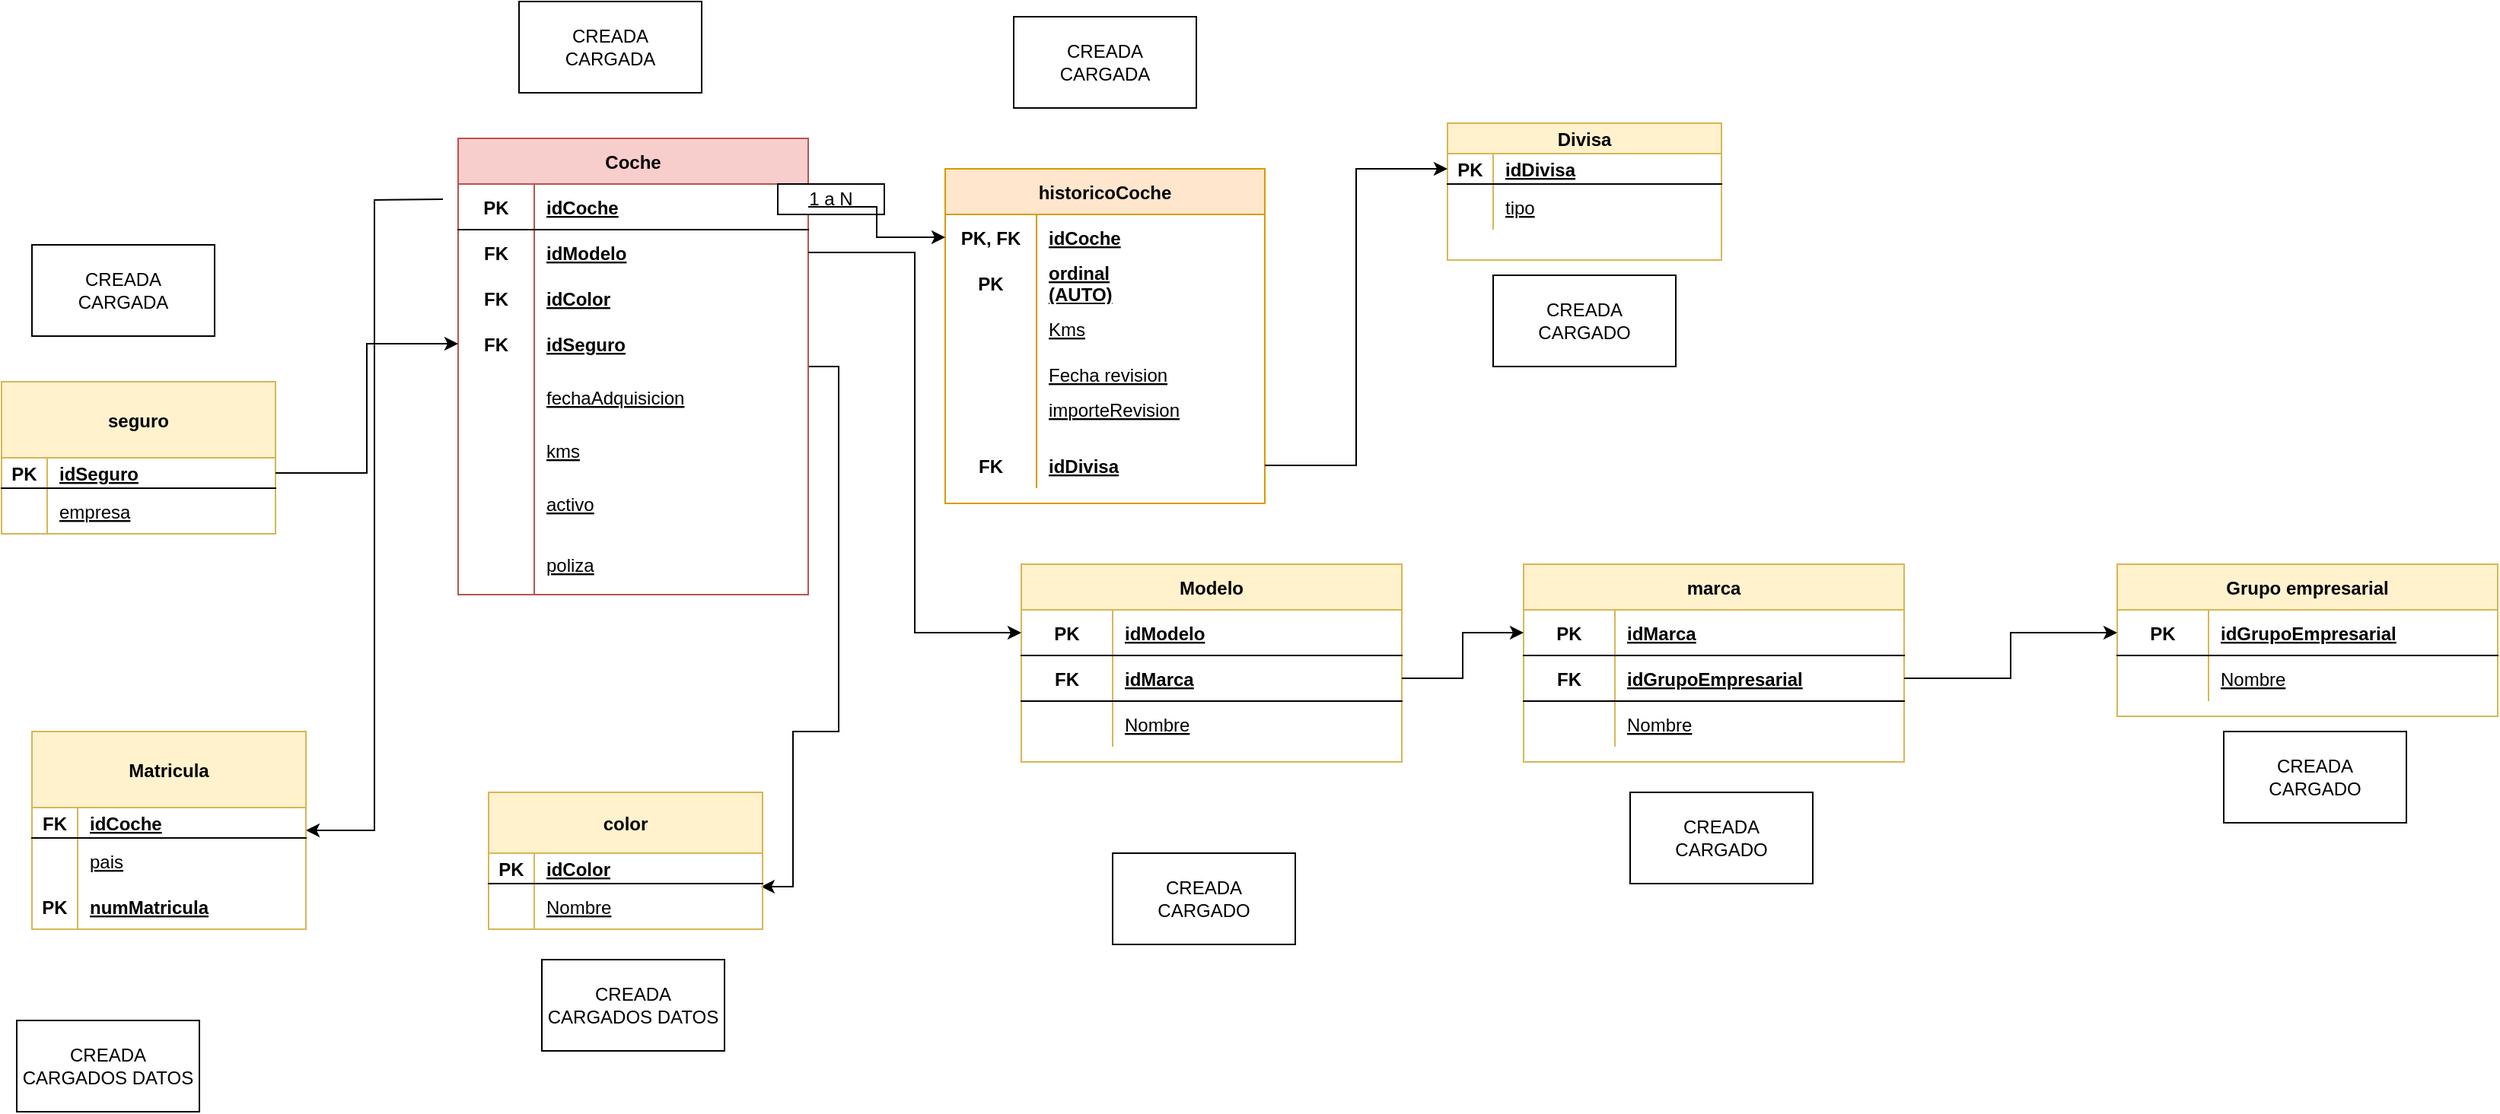<mxfile version="20.2.8" type="device" pages="2"><diagram id="R2lEEEUBdFMjLlhIrx00" name="Page-1"><mxGraphModel dx="3496" dy="1097" grid="1" gridSize="10" guides="1" tooltips="1" connect="1" arrows="1" fold="1" page="1" pageScale="1" pageWidth="850" pageHeight="1100" math="0" shadow="0" extFonts="Permanent Marker^https://fonts.googleapis.com/css?family=Permanent+Marker"><root><mxCell id="0"/><mxCell id="1" parent="0"/><mxCell id="NQxhGLJJvYiz7qd7tb3q-224" style="edgeStyle=orthogonalEdgeStyle;rounded=0;orthogonalLoop=1;jettySize=auto;html=1;entryX=0.994;entryY=0.067;entryDx=0;entryDy=0;entryPerimeter=0;fontFamily=Helvetica;fontSize=12;fontColor=default;" parent="1" source="NQxhGLJJvYiz7qd7tb3q-56" target="NQxhGLJJvYiz7qd7tb3q-221" edge="1"><mxGeometry relative="1" as="geometry"><Array as="points"><mxPoint x="280" y="570"/><mxPoint x="280" y="810"/><mxPoint x="250" y="810"/><mxPoint x="250" y="912"/></Array></mxGeometry></mxCell><mxCell id="NQxhGLJJvYiz7qd7tb3q-235" style="edgeStyle=orthogonalEdgeStyle;rounded=0;orthogonalLoop=1;jettySize=auto;html=1;entryX=1;entryY=0.5;entryDx=0;entryDy=0;fontFamily=Helvetica;fontSize=12;fontColor=default;" parent="1" target="NQxhGLJJvYiz7qd7tb3q-225" edge="1"><mxGeometry relative="1" as="geometry"><mxPoint x="20" y="460" as="sourcePoint"/></mxGeometry></mxCell><mxCell id="NQxhGLJJvYiz7qd7tb3q-56" value="Coche" style="shape=table;startSize=30;container=1;collapsible=1;childLayout=tableLayout;fixedRows=1;rowLines=0;fontStyle=1;align=center;resizeLast=1;fillColor=#f8cecc;strokeColor=#b85450;" parent="1" vertex="1"><mxGeometry x="30" y="420" width="230" height="300" as="geometry"/></mxCell><mxCell id="NQxhGLJJvYiz7qd7tb3q-57" value="" style="shape=tableRow;horizontal=0;startSize=0;swimlaneHead=0;swimlaneBody=0;fillColor=none;collapsible=0;dropTarget=0;points=[[0,0.5],[1,0.5]];portConstraint=eastwest;top=0;left=0;right=0;bottom=1;" parent="NQxhGLJJvYiz7qd7tb3q-56" vertex="1"><mxGeometry y="30" width="230" height="30" as="geometry"/></mxCell><mxCell id="NQxhGLJJvYiz7qd7tb3q-58" value="PK" style="shape=partialRectangle;connectable=0;fillColor=none;top=0;left=0;bottom=0;right=0;fontStyle=1;overflow=hidden;" parent="NQxhGLJJvYiz7qd7tb3q-57" vertex="1"><mxGeometry width="50" height="30" as="geometry"><mxRectangle width="50" height="30" as="alternateBounds"/></mxGeometry></mxCell><mxCell id="NQxhGLJJvYiz7qd7tb3q-59" value="idCoche" style="shape=partialRectangle;connectable=0;fillColor=none;top=0;left=0;bottom=0;right=0;align=left;spacingLeft=6;fontStyle=5;overflow=hidden;" parent="NQxhGLJJvYiz7qd7tb3q-57" vertex="1"><mxGeometry x="50" width="180" height="30" as="geometry"><mxRectangle width="180" height="30" as="alternateBounds"/></mxGeometry></mxCell><mxCell id="NQxhGLJJvYiz7qd7tb3q-60" value="" style="shape=tableRow;horizontal=0;startSize=0;swimlaneHead=0;swimlaneBody=0;fillColor=none;collapsible=0;dropTarget=0;points=[[0,0.5],[1,0.5]];portConstraint=eastwest;top=0;left=0;right=0;bottom=0;" parent="NQxhGLJJvYiz7qd7tb3q-56" vertex="1"><mxGeometry y="60" width="230" height="30" as="geometry"/></mxCell><mxCell id="NQxhGLJJvYiz7qd7tb3q-61" value="FK" style="shape=partialRectangle;connectable=0;fillColor=none;top=0;left=0;bottom=0;right=0;editable=1;overflow=hidden;fontStyle=1" parent="NQxhGLJJvYiz7qd7tb3q-60" vertex="1"><mxGeometry width="50" height="30" as="geometry"><mxRectangle width="50" height="30" as="alternateBounds"/></mxGeometry></mxCell><mxCell id="NQxhGLJJvYiz7qd7tb3q-62" value="idModelo" style="shape=partialRectangle;connectable=0;fillColor=none;top=0;left=0;bottom=0;right=0;align=left;spacingLeft=6;overflow=hidden;fontStyle=5" parent="NQxhGLJJvYiz7qd7tb3q-60" vertex="1"><mxGeometry x="50" width="180" height="30" as="geometry"><mxRectangle width="180" height="30" as="alternateBounds"/></mxGeometry></mxCell><mxCell id="NQxhGLJJvYiz7qd7tb3q-63" value="" style="shape=tableRow;horizontal=0;startSize=0;swimlaneHead=0;swimlaneBody=0;fillColor=none;collapsible=0;dropTarget=0;points=[[0,0.5],[1,0.5]];portConstraint=eastwest;top=0;left=0;right=0;bottom=0;" parent="NQxhGLJJvYiz7qd7tb3q-56" vertex="1"><mxGeometry y="90" width="230" height="30" as="geometry"/></mxCell><mxCell id="NQxhGLJJvYiz7qd7tb3q-64" value="FK" style="shape=partialRectangle;connectable=0;fillColor=none;top=0;left=0;bottom=0;right=0;editable=1;overflow=hidden;fontStyle=1" parent="NQxhGLJJvYiz7qd7tb3q-63" vertex="1"><mxGeometry width="50" height="30" as="geometry"><mxRectangle width="50" height="30" as="alternateBounds"/></mxGeometry></mxCell><mxCell id="NQxhGLJJvYiz7qd7tb3q-65" value="idColor" style="shape=partialRectangle;connectable=0;fillColor=none;top=0;left=0;bottom=0;right=0;align=left;spacingLeft=6;overflow=hidden;fontStyle=5" parent="NQxhGLJJvYiz7qd7tb3q-63" vertex="1"><mxGeometry x="50" width="180" height="30" as="geometry"><mxRectangle width="180" height="30" as="alternateBounds"/></mxGeometry></mxCell><mxCell id="NQxhGLJJvYiz7qd7tb3q-72" value="" style="shape=tableRow;horizontal=0;startSize=0;swimlaneHead=0;swimlaneBody=0;fillColor=none;collapsible=0;dropTarget=0;points=[[0,0.5],[1,0.5]];portConstraint=eastwest;top=0;left=0;right=0;bottom=0;" parent="NQxhGLJJvYiz7qd7tb3q-56" vertex="1"><mxGeometry y="120" width="230" height="30" as="geometry"/></mxCell><mxCell id="NQxhGLJJvYiz7qd7tb3q-73" value="FK" style="shape=partialRectangle;connectable=0;fillColor=none;top=0;left=0;bottom=0;right=0;editable=1;overflow=hidden;fontStyle=1" parent="NQxhGLJJvYiz7qd7tb3q-72" vertex="1"><mxGeometry width="50" height="30" as="geometry"><mxRectangle width="50" height="30" as="alternateBounds"/></mxGeometry></mxCell><mxCell id="NQxhGLJJvYiz7qd7tb3q-74" value="idSeguro" style="shape=partialRectangle;connectable=0;fillColor=none;top=0;left=0;bottom=0;right=0;align=left;spacingLeft=6;overflow=hidden;fontStyle=5" parent="NQxhGLJJvYiz7qd7tb3q-72" vertex="1"><mxGeometry x="50" width="180" height="30" as="geometry"><mxRectangle width="180" height="30" as="alternateBounds"/></mxGeometry></mxCell><mxCell id="NQxhGLJJvYiz7qd7tb3q-75" value="" style="shape=tableRow;horizontal=0;startSize=0;swimlaneHead=0;swimlaneBody=0;fillColor=none;collapsible=0;dropTarget=0;points=[[0,0.5],[1,0.5]];portConstraint=eastwest;top=0;left=0;right=0;bottom=0;" parent="NQxhGLJJvYiz7qd7tb3q-56" vertex="1"><mxGeometry y="150" width="230" height="40" as="geometry"/></mxCell><mxCell id="NQxhGLJJvYiz7qd7tb3q-76" value="" style="shape=partialRectangle;connectable=0;fillColor=none;top=0;left=0;bottom=0;right=0;editable=1;overflow=hidden;" parent="NQxhGLJJvYiz7qd7tb3q-75" vertex="1"><mxGeometry width="50" height="40" as="geometry"><mxRectangle width="50" height="40" as="alternateBounds"/></mxGeometry></mxCell><mxCell id="NQxhGLJJvYiz7qd7tb3q-77" value="fechaAdquisicion" style="shape=partialRectangle;connectable=0;fillColor=none;top=0;left=0;bottom=0;right=0;align=left;spacingLeft=6;overflow=hidden;fontStyle=4" parent="NQxhGLJJvYiz7qd7tb3q-75" vertex="1"><mxGeometry x="50" width="180" height="40" as="geometry"><mxRectangle width="180" height="40" as="alternateBounds"/></mxGeometry></mxCell><mxCell id="NQxhGLJJvYiz7qd7tb3q-190" value="" style="shape=tableRow;horizontal=0;startSize=0;swimlaneHead=0;swimlaneBody=0;fillColor=none;collapsible=0;dropTarget=0;points=[[0,0.5],[1,0.5]];portConstraint=eastwest;top=0;left=0;right=0;bottom=0;" parent="NQxhGLJJvYiz7qd7tb3q-56" vertex="1"><mxGeometry y="190" width="230" height="30" as="geometry"/></mxCell><mxCell id="NQxhGLJJvYiz7qd7tb3q-191" value="" style="shape=partialRectangle;connectable=0;fillColor=none;top=0;left=0;bottom=0;right=0;editable=1;overflow=hidden;" parent="NQxhGLJJvYiz7qd7tb3q-190" vertex="1"><mxGeometry width="50" height="30" as="geometry"><mxRectangle width="50" height="30" as="alternateBounds"/></mxGeometry></mxCell><mxCell id="NQxhGLJJvYiz7qd7tb3q-192" value="kms" style="shape=partialRectangle;connectable=0;fillColor=none;top=0;left=0;bottom=0;right=0;align=left;spacingLeft=6;overflow=hidden;fontStyle=4" parent="NQxhGLJJvYiz7qd7tb3q-190" vertex="1"><mxGeometry x="50" width="180" height="30" as="geometry"><mxRectangle width="180" height="30" as="alternateBounds"/></mxGeometry></mxCell><mxCell id="dcv8LmHyyXMBKXSXTTVE-31" value="" style="shape=tableRow;horizontal=0;startSize=0;swimlaneHead=0;swimlaneBody=0;fillColor=none;collapsible=0;dropTarget=0;points=[[0,0.5],[1,0.5]];portConstraint=eastwest;top=0;left=0;right=0;bottom=0;" parent="NQxhGLJJvYiz7qd7tb3q-56" vertex="1"><mxGeometry y="220" width="230" height="40" as="geometry"/></mxCell><mxCell id="dcv8LmHyyXMBKXSXTTVE-32" value="" style="shape=partialRectangle;connectable=0;fillColor=none;top=0;left=0;bottom=0;right=0;editable=1;overflow=hidden;" parent="dcv8LmHyyXMBKXSXTTVE-31" vertex="1"><mxGeometry width="50" height="40" as="geometry"><mxRectangle width="50" height="40" as="alternateBounds"/></mxGeometry></mxCell><mxCell id="dcv8LmHyyXMBKXSXTTVE-33" value="activo" style="shape=partialRectangle;connectable=0;fillColor=none;top=0;left=0;bottom=0;right=0;align=left;spacingLeft=6;overflow=hidden;fontStyle=4" parent="dcv8LmHyyXMBKXSXTTVE-31" vertex="1"><mxGeometry x="50" width="180" height="40" as="geometry"><mxRectangle width="180" height="40" as="alternateBounds"/></mxGeometry></mxCell><mxCell id="oA3qEuid7hWsDih7nlB0-10" value="" style="shape=tableRow;horizontal=0;startSize=0;swimlaneHead=0;swimlaneBody=0;fillColor=none;collapsible=0;dropTarget=0;points=[[0,0.5],[1,0.5]];portConstraint=eastwest;top=0;left=0;right=0;bottom=0;" vertex="1" parent="NQxhGLJJvYiz7qd7tb3q-56"><mxGeometry y="260" width="230" height="40" as="geometry"/></mxCell><mxCell id="oA3qEuid7hWsDih7nlB0-11" value="" style="shape=partialRectangle;connectable=0;fillColor=none;top=0;left=0;bottom=0;right=0;editable=1;overflow=hidden;" vertex="1" parent="oA3qEuid7hWsDih7nlB0-10"><mxGeometry width="50" height="40" as="geometry"><mxRectangle width="50" height="40" as="alternateBounds"/></mxGeometry></mxCell><mxCell id="oA3qEuid7hWsDih7nlB0-12" value="poliza" style="shape=partialRectangle;connectable=0;fillColor=none;top=0;left=0;bottom=0;right=0;align=left;spacingLeft=6;overflow=hidden;fontStyle=4" vertex="1" parent="oA3qEuid7hWsDih7nlB0-10"><mxGeometry x="50" width="180" height="40" as="geometry"><mxRectangle width="180" height="40" as="alternateBounds"/></mxGeometry></mxCell><mxCell id="NQxhGLJJvYiz7qd7tb3q-84" value="historicoCoche" style="shape=table;startSize=30;container=1;collapsible=1;childLayout=tableLayout;fixedRows=1;rowLines=0;fontStyle=1;align=center;resizeLast=1;fillColor=#ffe6cc;strokeColor=#d79b00;" parent="1" vertex="1"><mxGeometry x="350" y="440" width="210" height="220" as="geometry"/></mxCell><mxCell id="NQxhGLJJvYiz7qd7tb3q-85" value="" style="shape=tableRow;horizontal=0;startSize=0;swimlaneHead=0;swimlaneBody=0;fillColor=none;collapsible=0;dropTarget=0;points=[[0,0.5],[1,0.5]];portConstraint=eastwest;top=0;left=0;right=0;bottom=0;" parent="NQxhGLJJvYiz7qd7tb3q-84" vertex="1"><mxGeometry y="30" width="210" height="30" as="geometry"/></mxCell><mxCell id="NQxhGLJJvYiz7qd7tb3q-86" value="PK, FK" style="shape=partialRectangle;connectable=0;fillColor=none;top=0;left=0;bottom=0;right=0;fontStyle=1;overflow=hidden;" parent="NQxhGLJJvYiz7qd7tb3q-85" vertex="1"><mxGeometry width="60" height="30" as="geometry"><mxRectangle width="60" height="30" as="alternateBounds"/></mxGeometry></mxCell><mxCell id="NQxhGLJJvYiz7qd7tb3q-87" value="idCoche" style="shape=partialRectangle;connectable=0;fillColor=none;top=0;left=0;bottom=0;right=0;align=left;spacingLeft=6;fontStyle=5;overflow=hidden;" parent="NQxhGLJJvYiz7qd7tb3q-85" vertex="1"><mxGeometry x="60" width="150" height="30" as="geometry"><mxRectangle width="150" height="30" as="alternateBounds"/></mxGeometry></mxCell><mxCell id="NQxhGLJJvYiz7qd7tb3q-129" value="" style="shape=tableRow;horizontal=0;startSize=0;swimlaneHead=0;swimlaneBody=0;fillColor=none;collapsible=0;dropTarget=0;points=[[0,0.5],[1,0.5]];portConstraint=eastwest;top=0;left=0;right=0;bottom=0;" parent="NQxhGLJJvYiz7qd7tb3q-84" vertex="1"><mxGeometry y="60" width="210" height="30" as="geometry"/></mxCell><mxCell id="NQxhGLJJvYiz7qd7tb3q-130" value="PK" style="shape=partialRectangle;connectable=0;fillColor=none;top=0;left=0;bottom=0;right=0;fontStyle=1;overflow=hidden;" parent="NQxhGLJJvYiz7qd7tb3q-129" vertex="1"><mxGeometry width="60" height="30" as="geometry"><mxRectangle width="60" height="30" as="alternateBounds"/></mxGeometry></mxCell><mxCell id="NQxhGLJJvYiz7qd7tb3q-131" value="ordinal &#10;(AUTO)" style="shape=partialRectangle;connectable=0;fillColor=none;top=0;left=0;bottom=0;right=0;align=left;spacingLeft=6;fontStyle=5;overflow=hidden;" parent="NQxhGLJJvYiz7qd7tb3q-129" vertex="1"><mxGeometry x="60" width="150" height="30" as="geometry"><mxRectangle width="150" height="30" as="alternateBounds"/></mxGeometry></mxCell><mxCell id="NQxhGLJJvYiz7qd7tb3q-91" value="" style="shape=tableRow;horizontal=0;startSize=0;swimlaneHead=0;swimlaneBody=0;fillColor=none;collapsible=0;dropTarget=0;points=[[0,0.5],[1,0.5]];portConstraint=eastwest;top=0;left=0;right=0;bottom=0;" parent="NQxhGLJJvYiz7qd7tb3q-84" vertex="1"><mxGeometry y="90" width="210" height="30" as="geometry"/></mxCell><mxCell id="NQxhGLJJvYiz7qd7tb3q-92" value="" style="shape=partialRectangle;connectable=0;fillColor=none;top=0;left=0;bottom=0;right=0;editable=1;overflow=hidden;" parent="NQxhGLJJvYiz7qd7tb3q-91" vertex="1"><mxGeometry width="60" height="30" as="geometry"><mxRectangle width="60" height="30" as="alternateBounds"/></mxGeometry></mxCell><mxCell id="NQxhGLJJvYiz7qd7tb3q-93" value="Kms" style="shape=partialRectangle;connectable=0;fillColor=none;top=0;left=0;bottom=0;right=0;align=left;spacingLeft=6;overflow=hidden;fontStyle=4" parent="NQxhGLJJvYiz7qd7tb3q-91" vertex="1"><mxGeometry x="60" width="150" height="30" as="geometry"><mxRectangle width="150" height="30" as="alternateBounds"/></mxGeometry></mxCell><mxCell id="NQxhGLJJvYiz7qd7tb3q-94" value="" style="shape=tableRow;horizontal=0;startSize=0;swimlaneHead=0;swimlaneBody=0;fillColor=none;collapsible=0;dropTarget=0;points=[[0,0.5],[1,0.5]];portConstraint=eastwest;top=0;left=0;right=0;bottom=0;" parent="NQxhGLJJvYiz7qd7tb3q-84" vertex="1"><mxGeometry y="120" width="210" height="30" as="geometry"/></mxCell><mxCell id="NQxhGLJJvYiz7qd7tb3q-95" value="" style="shape=partialRectangle;connectable=0;fillColor=none;top=0;left=0;bottom=0;right=0;editable=1;overflow=hidden;" parent="NQxhGLJJvYiz7qd7tb3q-94" vertex="1"><mxGeometry width="60" height="30" as="geometry"><mxRectangle width="60" height="30" as="alternateBounds"/></mxGeometry></mxCell><mxCell id="NQxhGLJJvYiz7qd7tb3q-96" value="Fecha revision" style="shape=partialRectangle;connectable=0;fillColor=none;top=0;left=0;bottom=0;right=0;align=left;spacingLeft=6;overflow=hidden;fontStyle=4" parent="NQxhGLJJvYiz7qd7tb3q-94" vertex="1"><mxGeometry x="60" width="150" height="30" as="geometry"><mxRectangle width="150" height="30" as="alternateBounds"/></mxGeometry></mxCell><mxCell id="NQxhGLJJvYiz7qd7tb3q-110" value="" style="shape=tableRow;horizontal=0;startSize=0;swimlaneHead=0;swimlaneBody=0;fillColor=none;collapsible=0;dropTarget=0;points=[[0,0.5],[1,0.5]];portConstraint=eastwest;top=0;left=0;right=0;bottom=0;" parent="NQxhGLJJvYiz7qd7tb3q-84" vertex="1"><mxGeometry y="150" width="210" height="30" as="geometry"/></mxCell><mxCell id="NQxhGLJJvYiz7qd7tb3q-111" value="" style="shape=partialRectangle;connectable=0;fillColor=none;top=0;left=0;bottom=0;right=0;editable=1;overflow=hidden;" parent="NQxhGLJJvYiz7qd7tb3q-110" vertex="1"><mxGeometry width="60" height="30" as="geometry"><mxRectangle width="60" height="30" as="alternateBounds"/></mxGeometry></mxCell><mxCell id="NQxhGLJJvYiz7qd7tb3q-112" value="importeRevision&#10;" style="shape=partialRectangle;connectable=0;fillColor=none;top=0;left=0;bottom=0;right=0;align=left;spacingLeft=6;overflow=hidden;fontStyle=4" parent="NQxhGLJJvYiz7qd7tb3q-110" vertex="1"><mxGeometry x="60" width="150" height="30" as="geometry"><mxRectangle width="150" height="30" as="alternateBounds"/></mxGeometry></mxCell><mxCell id="NQxhGLJJvYiz7qd7tb3q-132" value="" style="shape=tableRow;horizontal=0;startSize=0;swimlaneHead=0;swimlaneBody=0;fillColor=none;collapsible=0;dropTarget=0;points=[[0,0.5],[1,0.5]];portConstraint=eastwest;top=0;left=0;right=0;bottom=0;" parent="NQxhGLJJvYiz7qd7tb3q-84" vertex="1"><mxGeometry y="180" width="210" height="30" as="geometry"/></mxCell><mxCell id="NQxhGLJJvYiz7qd7tb3q-133" value="FK" style="shape=partialRectangle;connectable=0;fillColor=none;top=0;left=0;bottom=0;right=0;editable=1;overflow=hidden;fontStyle=1" parent="NQxhGLJJvYiz7qd7tb3q-132" vertex="1"><mxGeometry width="60" height="30" as="geometry"><mxRectangle width="60" height="30" as="alternateBounds"/></mxGeometry></mxCell><mxCell id="NQxhGLJJvYiz7qd7tb3q-134" value="idDivisa" style="shape=partialRectangle;connectable=0;fillColor=none;top=0;left=0;bottom=0;right=0;align=left;spacingLeft=6;overflow=hidden;fontStyle=5" parent="NQxhGLJJvYiz7qd7tb3q-132" vertex="1"><mxGeometry x="60" width="150" height="30" as="geometry"><mxRectangle width="150" height="30" as="alternateBounds"/></mxGeometry></mxCell><mxCell id="NQxhGLJJvYiz7qd7tb3q-114" value="1 a N" style="rounded=0;whiteSpace=wrap;html=1;" parent="1" vertex="1"><mxGeometry x="240" y="450" width="70" height="20" as="geometry"/></mxCell><mxCell id="NQxhGLJJvYiz7qd7tb3q-115" style="edgeStyle=orthogonalEdgeStyle;rounded=0;orthogonalLoop=1;jettySize=auto;html=1;exitX=1;exitY=0.5;exitDx=0;exitDy=0;entryX=0;entryY=0.5;entryDx=0;entryDy=0;" parent="1" source="NQxhGLJJvYiz7qd7tb3q-57" target="NQxhGLJJvYiz7qd7tb3q-85" edge="1"><mxGeometry relative="1" as="geometry"/></mxCell><mxCell id="NQxhGLJJvYiz7qd7tb3q-207" value="Modelo" style="shape=table;startSize=30;container=1;collapsible=1;childLayout=tableLayout;fixedRows=1;rowLines=0;fontStyle=1;align=center;resizeLast=1;strokeColor=#d6b656;fontFamily=Helvetica;fontSize=12;fillColor=#fff2cc;" parent="1" vertex="1"><mxGeometry x="400" y="700" width="250" height="130" as="geometry"/></mxCell><mxCell id="NQxhGLJJvYiz7qd7tb3q-208" value="" style="shape=tableRow;horizontal=0;startSize=0;swimlaneHead=0;swimlaneBody=0;fillColor=none;collapsible=0;dropTarget=0;points=[[0,0.5],[1,0.5]];portConstraint=eastwest;top=0;left=0;right=0;bottom=1;strokeColor=default;fontFamily=Helvetica;fontSize=12;fontColor=default;" parent="NQxhGLJJvYiz7qd7tb3q-207" vertex="1"><mxGeometry y="30" width="250" height="30" as="geometry"/></mxCell><mxCell id="NQxhGLJJvYiz7qd7tb3q-209" value="PK" style="shape=partialRectangle;connectable=0;fillColor=none;top=0;left=0;bottom=0;right=0;fontStyle=1;overflow=hidden;strokeColor=default;fontFamily=Helvetica;fontSize=12;fontColor=default;" parent="NQxhGLJJvYiz7qd7tb3q-208" vertex="1"><mxGeometry width="60" height="30" as="geometry"><mxRectangle width="60" height="30" as="alternateBounds"/></mxGeometry></mxCell><mxCell id="NQxhGLJJvYiz7qd7tb3q-210" value="idModelo" style="shape=partialRectangle;connectable=0;fillColor=none;top=0;left=0;bottom=0;right=0;align=left;spacingLeft=6;fontStyle=5;overflow=hidden;strokeColor=default;fontFamily=Helvetica;fontSize=12;fontColor=default;" parent="NQxhGLJJvYiz7qd7tb3q-208" vertex="1"><mxGeometry x="60" width="190" height="30" as="geometry"><mxRectangle width="190" height="30" as="alternateBounds"/></mxGeometry></mxCell><mxCell id="NQxhGLJJvYiz7qd7tb3q-266" value="" style="shape=tableRow;horizontal=0;startSize=0;swimlaneHead=0;swimlaneBody=0;fillColor=none;collapsible=0;dropTarget=0;points=[[0,0.5],[1,0.5]];portConstraint=eastwest;top=0;left=0;right=0;bottom=1;strokeColor=default;fontFamily=Helvetica;fontSize=12;fontColor=default;" parent="NQxhGLJJvYiz7qd7tb3q-207" vertex="1"><mxGeometry y="60" width="250" height="30" as="geometry"/></mxCell><mxCell id="NQxhGLJJvYiz7qd7tb3q-267" value="FK" style="shape=partialRectangle;connectable=0;fillColor=none;top=0;left=0;bottom=0;right=0;fontStyle=1;overflow=hidden;strokeColor=default;fontFamily=Helvetica;fontSize=12;fontColor=default;" parent="NQxhGLJJvYiz7qd7tb3q-266" vertex="1"><mxGeometry width="60" height="30" as="geometry"><mxRectangle width="60" height="30" as="alternateBounds"/></mxGeometry></mxCell><mxCell id="NQxhGLJJvYiz7qd7tb3q-268" value="idMarca" style="shape=partialRectangle;connectable=0;fillColor=none;top=0;left=0;bottom=0;right=0;align=left;spacingLeft=6;fontStyle=5;overflow=hidden;strokeColor=default;fontFamily=Helvetica;fontSize=12;fontColor=default;" parent="NQxhGLJJvYiz7qd7tb3q-266" vertex="1"><mxGeometry x="60" width="190" height="30" as="geometry"><mxRectangle width="190" height="30" as="alternateBounds"/></mxGeometry></mxCell><mxCell id="NQxhGLJJvYiz7qd7tb3q-211" value="" style="shape=tableRow;horizontal=0;startSize=0;swimlaneHead=0;swimlaneBody=0;fillColor=none;collapsible=0;dropTarget=0;points=[[0,0.5],[1,0.5]];portConstraint=eastwest;top=0;left=0;right=0;bottom=0;strokeColor=default;fontFamily=Helvetica;fontSize=12;fontColor=default;" parent="NQxhGLJJvYiz7qd7tb3q-207" vertex="1"><mxGeometry y="90" width="250" height="30" as="geometry"/></mxCell><mxCell id="NQxhGLJJvYiz7qd7tb3q-212" value="" style="shape=partialRectangle;connectable=0;fillColor=none;top=0;left=0;bottom=0;right=0;editable=1;overflow=hidden;strokeColor=default;fontFamily=Helvetica;fontSize=12;fontColor=default;" parent="NQxhGLJJvYiz7qd7tb3q-211" vertex="1"><mxGeometry width="60" height="30" as="geometry"><mxRectangle width="60" height="30" as="alternateBounds"/></mxGeometry></mxCell><mxCell id="NQxhGLJJvYiz7qd7tb3q-213" value="Nombre" style="shape=partialRectangle;connectable=0;fillColor=none;top=0;left=0;bottom=0;right=0;align=left;spacingLeft=6;overflow=hidden;strokeColor=default;fontFamily=Helvetica;fontSize=12;fontColor=default;fontStyle=4" parent="NQxhGLJJvYiz7qd7tb3q-211" vertex="1"><mxGeometry x="60" width="190" height="30" as="geometry"><mxRectangle width="190" height="30" as="alternateBounds"/></mxGeometry></mxCell><mxCell id="NQxhGLJJvYiz7qd7tb3q-215" style="edgeStyle=orthogonalEdgeStyle;rounded=0;orthogonalLoop=1;jettySize=auto;html=1;entryX=0;entryY=0.5;entryDx=0;entryDy=0;fontFamily=Helvetica;fontSize=12;fontColor=default;" parent="1" source="NQxhGLJJvYiz7qd7tb3q-60" target="NQxhGLJJvYiz7qd7tb3q-208" edge="1"><mxGeometry relative="1" as="geometry"/></mxCell><mxCell id="NQxhGLJJvYiz7qd7tb3q-217" value="color" style="shape=table;startSize=40;container=1;collapsible=1;childLayout=tableLayout;fixedRows=1;rowLines=0;fontStyle=1;align=center;resizeLast=1;strokeColor=#d6b656;fontFamily=Helvetica;fontSize=12;fillColor=#fff2cc;" parent="1" vertex="1"><mxGeometry x="50" y="850" width="180" height="90" as="geometry"/></mxCell><mxCell id="NQxhGLJJvYiz7qd7tb3q-218" value="" style="shape=tableRow;horizontal=0;startSize=0;swimlaneHead=0;swimlaneBody=0;fillColor=none;collapsible=0;dropTarget=0;points=[[0,0.5],[1,0.5]];portConstraint=eastwest;top=0;left=0;right=0;bottom=1;strokeColor=default;fontFamily=Helvetica;fontSize=12;fontColor=default;" parent="NQxhGLJJvYiz7qd7tb3q-217" vertex="1"><mxGeometry y="40" width="180" height="20" as="geometry"/></mxCell><mxCell id="NQxhGLJJvYiz7qd7tb3q-219" value="PK" style="shape=partialRectangle;connectable=0;fillColor=none;top=0;left=0;bottom=0;right=0;fontStyle=1;overflow=hidden;strokeColor=default;fontFamily=Helvetica;fontSize=12;fontColor=default;" parent="NQxhGLJJvYiz7qd7tb3q-218" vertex="1"><mxGeometry width="30" height="20" as="geometry"><mxRectangle width="30" height="20" as="alternateBounds"/></mxGeometry></mxCell><mxCell id="NQxhGLJJvYiz7qd7tb3q-220" value="idColor" style="shape=partialRectangle;connectable=0;fillColor=none;top=0;left=0;bottom=0;right=0;align=left;spacingLeft=6;fontStyle=5;overflow=hidden;strokeColor=default;fontFamily=Helvetica;fontSize=12;fontColor=default;" parent="NQxhGLJJvYiz7qd7tb3q-218" vertex="1"><mxGeometry x="30" width="150" height="20" as="geometry"><mxRectangle width="150" height="20" as="alternateBounds"/></mxGeometry></mxCell><mxCell id="NQxhGLJJvYiz7qd7tb3q-221" value="" style="shape=tableRow;horizontal=0;startSize=0;swimlaneHead=0;swimlaneBody=0;fillColor=none;collapsible=0;dropTarget=0;points=[[0,0.5],[1,0.5]];portConstraint=eastwest;top=0;left=0;right=0;bottom=0;strokeColor=default;fontFamily=Helvetica;fontSize=12;fontColor=default;" parent="NQxhGLJJvYiz7qd7tb3q-217" vertex="1"><mxGeometry y="60" width="180" height="30" as="geometry"/></mxCell><mxCell id="NQxhGLJJvYiz7qd7tb3q-222" value="" style="shape=partialRectangle;connectable=0;fillColor=none;top=0;left=0;bottom=0;right=0;editable=1;overflow=hidden;strokeColor=default;fontFamily=Helvetica;fontSize=12;fontColor=default;" parent="NQxhGLJJvYiz7qd7tb3q-221" vertex="1"><mxGeometry width="30" height="30" as="geometry"><mxRectangle width="30" height="30" as="alternateBounds"/></mxGeometry></mxCell><mxCell id="NQxhGLJJvYiz7qd7tb3q-223" value="Nombre" style="shape=partialRectangle;connectable=0;fillColor=none;top=0;left=0;bottom=0;right=0;align=left;spacingLeft=6;overflow=hidden;strokeColor=default;fontFamily=Helvetica;fontSize=12;fontColor=default;fontStyle=4" parent="NQxhGLJJvYiz7qd7tb3q-221" vertex="1"><mxGeometry x="30" width="150" height="30" as="geometry"><mxRectangle width="150" height="30" as="alternateBounds"/></mxGeometry></mxCell><mxCell id="NQxhGLJJvYiz7qd7tb3q-225" value="Matricula" style="shape=table;startSize=50;container=1;collapsible=1;childLayout=tableLayout;fixedRows=1;rowLines=0;fontStyle=1;align=center;resizeLast=1;strokeColor=#d6b656;fontFamily=Helvetica;fontSize=12;fillColor=#fff2cc;" parent="1" vertex="1"><mxGeometry x="-250" y="810" width="180" height="130" as="geometry"/></mxCell><mxCell id="NQxhGLJJvYiz7qd7tb3q-226" value="" style="shape=tableRow;horizontal=0;startSize=0;swimlaneHead=0;swimlaneBody=0;fillColor=none;collapsible=0;dropTarget=0;points=[[0,0.5],[1,0.5]];portConstraint=eastwest;top=0;left=0;right=0;bottom=1;strokeColor=default;fontFamily=Helvetica;fontSize=12;fontColor=default;" parent="NQxhGLJJvYiz7qd7tb3q-225" vertex="1"><mxGeometry y="50" width="180" height="20" as="geometry"/></mxCell><mxCell id="NQxhGLJJvYiz7qd7tb3q-227" value="FK" style="shape=partialRectangle;connectable=0;fillColor=none;top=0;left=0;bottom=0;right=0;fontStyle=1;overflow=hidden;strokeColor=default;fontFamily=Helvetica;fontSize=12;fontColor=default;" parent="NQxhGLJJvYiz7qd7tb3q-226" vertex="1"><mxGeometry width="30" height="20" as="geometry"><mxRectangle width="30" height="20" as="alternateBounds"/></mxGeometry></mxCell><mxCell id="NQxhGLJJvYiz7qd7tb3q-228" value="idCoche" style="shape=partialRectangle;connectable=0;fillColor=none;top=0;left=0;bottom=0;right=0;align=left;spacingLeft=6;fontStyle=5;overflow=hidden;strokeColor=default;fontFamily=Helvetica;fontSize=12;fontColor=default;" parent="NQxhGLJJvYiz7qd7tb3q-226" vertex="1"><mxGeometry x="30" width="150" height="20" as="geometry"><mxRectangle width="150" height="20" as="alternateBounds"/></mxGeometry></mxCell><mxCell id="NQxhGLJJvYiz7qd7tb3q-229" value="" style="shape=tableRow;horizontal=0;startSize=0;swimlaneHead=0;swimlaneBody=0;fillColor=none;collapsible=0;dropTarget=0;points=[[0,0.5],[1,0.5]];portConstraint=eastwest;top=0;left=0;right=0;bottom=0;strokeColor=default;fontFamily=Helvetica;fontSize=12;fontColor=default;" parent="NQxhGLJJvYiz7qd7tb3q-225" vertex="1"><mxGeometry y="70" width="180" height="30" as="geometry"/></mxCell><mxCell id="NQxhGLJJvYiz7qd7tb3q-230" value="" style="shape=partialRectangle;connectable=0;fillColor=none;top=0;left=0;bottom=0;right=0;editable=1;overflow=hidden;strokeColor=default;fontFamily=Helvetica;fontSize=12;fontColor=default;" parent="NQxhGLJJvYiz7qd7tb3q-229" vertex="1"><mxGeometry width="30" height="30" as="geometry"><mxRectangle width="30" height="30" as="alternateBounds"/></mxGeometry></mxCell><mxCell id="NQxhGLJJvYiz7qd7tb3q-231" value="pais" style="shape=partialRectangle;connectable=0;fillColor=none;top=0;left=0;bottom=0;right=0;align=left;spacingLeft=6;overflow=hidden;strokeColor=default;fontFamily=Helvetica;fontSize=12;fontColor=default;fontStyle=4" parent="NQxhGLJJvYiz7qd7tb3q-229" vertex="1"><mxGeometry x="30" width="150" height="30" as="geometry"><mxRectangle width="150" height="30" as="alternateBounds"/></mxGeometry></mxCell><mxCell id="8Jpk4TUu4GKfdy2SkgHP-21" value="" style="shape=tableRow;horizontal=0;startSize=0;swimlaneHead=0;swimlaneBody=0;fillColor=none;collapsible=0;dropTarget=0;points=[[0,0.5],[1,0.5]];portConstraint=eastwest;top=0;left=0;right=0;bottom=0;strokeColor=default;fontFamily=Helvetica;fontSize=12;fontColor=default;" parent="NQxhGLJJvYiz7qd7tb3q-225" vertex="1"><mxGeometry y="100" width="180" height="30" as="geometry"/></mxCell><mxCell id="8Jpk4TUu4GKfdy2SkgHP-22" value="PK" style="shape=partialRectangle;connectable=0;fillColor=none;top=0;left=0;bottom=0;right=0;editable=1;overflow=hidden;strokeColor=default;fontFamily=Helvetica;fontSize=12;fontColor=default;fontStyle=1" parent="8Jpk4TUu4GKfdy2SkgHP-21" vertex="1"><mxGeometry width="30" height="30" as="geometry"><mxRectangle width="30" height="30" as="alternateBounds"/></mxGeometry></mxCell><mxCell id="8Jpk4TUu4GKfdy2SkgHP-23" value="numMatricula" style="shape=partialRectangle;connectable=0;fillColor=none;top=0;left=0;bottom=0;right=0;align=left;spacingLeft=6;overflow=hidden;strokeColor=default;fontFamily=Helvetica;fontSize=12;fontColor=default;fontStyle=5" parent="8Jpk4TUu4GKfdy2SkgHP-21" vertex="1"><mxGeometry x="30" width="150" height="30" as="geometry"><mxRectangle width="150" height="30" as="alternateBounds"/></mxGeometry></mxCell><mxCell id="NQxhGLJJvYiz7qd7tb3q-243" value="seguro" style="shape=table;startSize=50;container=1;collapsible=1;childLayout=tableLayout;fixedRows=1;rowLines=0;fontStyle=1;align=center;resizeLast=1;strokeColor=#d6b656;fontFamily=Helvetica;fontSize=12;fillColor=#fff2cc;" parent="1" vertex="1"><mxGeometry x="-270" y="580" width="180" height="100" as="geometry"/></mxCell><mxCell id="NQxhGLJJvYiz7qd7tb3q-244" value="" style="shape=tableRow;horizontal=0;startSize=0;swimlaneHead=0;swimlaneBody=0;fillColor=none;collapsible=0;dropTarget=0;points=[[0,0.5],[1,0.5]];portConstraint=eastwest;top=0;left=0;right=0;bottom=1;strokeColor=default;fontFamily=Helvetica;fontSize=12;fontColor=default;" parent="NQxhGLJJvYiz7qd7tb3q-243" vertex="1"><mxGeometry y="50" width="180" height="20" as="geometry"/></mxCell><mxCell id="NQxhGLJJvYiz7qd7tb3q-245" value="PK" style="shape=partialRectangle;connectable=0;fillColor=none;top=0;left=0;bottom=0;right=0;fontStyle=1;overflow=hidden;strokeColor=default;fontFamily=Helvetica;fontSize=12;fontColor=default;" parent="NQxhGLJJvYiz7qd7tb3q-244" vertex="1"><mxGeometry width="30" height="20" as="geometry"><mxRectangle width="30" height="20" as="alternateBounds"/></mxGeometry></mxCell><mxCell id="NQxhGLJJvYiz7qd7tb3q-246" value="idSeguro" style="shape=partialRectangle;connectable=0;fillColor=none;top=0;left=0;bottom=0;right=0;align=left;spacingLeft=6;fontStyle=5;overflow=hidden;strokeColor=default;fontFamily=Helvetica;fontSize=12;fontColor=default;" parent="NQxhGLJJvYiz7qd7tb3q-244" vertex="1"><mxGeometry x="30" width="150" height="20" as="geometry"><mxRectangle width="150" height="20" as="alternateBounds"/></mxGeometry></mxCell><mxCell id="NQxhGLJJvYiz7qd7tb3q-247" value="" style="shape=tableRow;horizontal=0;startSize=0;swimlaneHead=0;swimlaneBody=0;fillColor=none;collapsible=0;dropTarget=0;points=[[0,0.5],[1,0.5]];portConstraint=eastwest;top=0;left=0;right=0;bottom=0;strokeColor=default;fontFamily=Helvetica;fontSize=12;fontColor=default;" parent="NQxhGLJJvYiz7qd7tb3q-243" vertex="1"><mxGeometry y="70" width="180" height="30" as="geometry"/></mxCell><mxCell id="NQxhGLJJvYiz7qd7tb3q-248" value="" style="shape=partialRectangle;connectable=0;fillColor=none;top=0;left=0;bottom=0;right=0;editable=1;overflow=hidden;strokeColor=default;fontFamily=Helvetica;fontSize=12;fontColor=default;" parent="NQxhGLJJvYiz7qd7tb3q-247" vertex="1"><mxGeometry width="30" height="30" as="geometry"><mxRectangle width="30" height="30" as="alternateBounds"/></mxGeometry></mxCell><mxCell id="NQxhGLJJvYiz7qd7tb3q-249" value="empresa" style="shape=partialRectangle;connectable=0;fillColor=none;top=0;left=0;bottom=0;right=0;align=left;spacingLeft=6;overflow=hidden;strokeColor=default;fontFamily=Helvetica;fontSize=12;fontColor=default;fontStyle=4" parent="NQxhGLJJvYiz7qd7tb3q-247" vertex="1"><mxGeometry x="30" width="150" height="30" as="geometry"><mxRectangle width="150" height="30" as="alternateBounds"/></mxGeometry></mxCell><mxCell id="8Jpk4TUu4GKfdy2SkgHP-4" style="edgeStyle=orthogonalEdgeStyle;rounded=0;orthogonalLoop=1;jettySize=auto;html=1;" parent="1" source="NQxhGLJJvYiz7qd7tb3q-244" target="NQxhGLJJvYiz7qd7tb3q-72" edge="1"><mxGeometry relative="1" as="geometry"/></mxCell><mxCell id="dcv8LmHyyXMBKXSXTTVE-1" value="Divisa" style="shape=table;startSize=20;container=1;collapsible=1;childLayout=tableLayout;fixedRows=1;rowLines=0;fontStyle=1;align=center;resizeLast=1;strokeColor=#d6b656;fontFamily=Helvetica;fontSize=12;fillColor=#fff2cc;" parent="1" vertex="1"><mxGeometry x="680" y="410" width="180" height="90" as="geometry"/></mxCell><mxCell id="dcv8LmHyyXMBKXSXTTVE-2" value="" style="shape=tableRow;horizontal=0;startSize=0;swimlaneHead=0;swimlaneBody=0;fillColor=none;collapsible=0;dropTarget=0;points=[[0,0.5],[1,0.5]];portConstraint=eastwest;top=0;left=0;right=0;bottom=1;strokeColor=default;fontFamily=Helvetica;fontSize=12;fontColor=default;" parent="dcv8LmHyyXMBKXSXTTVE-1" vertex="1"><mxGeometry y="20" width="180" height="20" as="geometry"/></mxCell><mxCell id="dcv8LmHyyXMBKXSXTTVE-3" value="PK" style="shape=partialRectangle;connectable=0;fillColor=none;top=0;left=0;bottom=0;right=0;fontStyle=1;overflow=hidden;strokeColor=default;fontFamily=Helvetica;fontSize=12;fontColor=default;" parent="dcv8LmHyyXMBKXSXTTVE-2" vertex="1"><mxGeometry width="30" height="20" as="geometry"><mxRectangle width="30" height="20" as="alternateBounds"/></mxGeometry></mxCell><mxCell id="dcv8LmHyyXMBKXSXTTVE-4" value="idDivisa" style="shape=partialRectangle;connectable=0;fillColor=none;top=0;left=0;bottom=0;right=0;align=left;spacingLeft=6;fontStyle=5;overflow=hidden;strokeColor=default;fontFamily=Helvetica;fontSize=12;fontColor=default;" parent="dcv8LmHyyXMBKXSXTTVE-2" vertex="1"><mxGeometry x="30" width="150" height="20" as="geometry"><mxRectangle width="150" height="20" as="alternateBounds"/></mxGeometry></mxCell><mxCell id="dcv8LmHyyXMBKXSXTTVE-5" value="" style="shape=tableRow;horizontal=0;startSize=0;swimlaneHead=0;swimlaneBody=0;fillColor=none;collapsible=0;dropTarget=0;points=[[0,0.5],[1,0.5]];portConstraint=eastwest;top=0;left=0;right=0;bottom=0;strokeColor=default;fontFamily=Helvetica;fontSize=12;fontColor=default;" parent="dcv8LmHyyXMBKXSXTTVE-1" vertex="1"><mxGeometry y="40" width="180" height="30" as="geometry"/></mxCell><mxCell id="dcv8LmHyyXMBKXSXTTVE-6" value="" style="shape=partialRectangle;connectable=0;fillColor=none;top=0;left=0;bottom=0;right=0;editable=1;overflow=hidden;strokeColor=default;fontFamily=Helvetica;fontSize=12;fontColor=default;" parent="dcv8LmHyyXMBKXSXTTVE-5" vertex="1"><mxGeometry width="30" height="30" as="geometry"><mxRectangle width="30" height="30" as="alternateBounds"/></mxGeometry></mxCell><mxCell id="dcv8LmHyyXMBKXSXTTVE-7" value="tipo" style="shape=partialRectangle;connectable=0;fillColor=none;top=0;left=0;bottom=0;right=0;align=left;spacingLeft=6;overflow=hidden;strokeColor=default;fontFamily=Helvetica;fontSize=12;fontColor=default;fontStyle=4" parent="dcv8LmHyyXMBKXSXTTVE-5" vertex="1"><mxGeometry x="30" width="150" height="30" as="geometry"><mxRectangle width="150" height="30" as="alternateBounds"/></mxGeometry></mxCell><mxCell id="dcv8LmHyyXMBKXSXTTVE-8" style="edgeStyle=orthogonalEdgeStyle;rounded=0;orthogonalLoop=1;jettySize=auto;html=1;entryX=0;entryY=0.5;entryDx=0;entryDy=0;" parent="1" source="NQxhGLJJvYiz7qd7tb3q-132" target="dcv8LmHyyXMBKXSXTTVE-2" edge="1"><mxGeometry relative="1" as="geometry"><mxPoint x="660" y="460" as="targetPoint"/></mxGeometry></mxCell><mxCell id="dcv8LmHyyXMBKXSXTTVE-9" value="marca" style="shape=table;startSize=30;container=1;collapsible=1;childLayout=tableLayout;fixedRows=1;rowLines=0;fontStyle=1;align=center;resizeLast=1;strokeColor=#d6b656;fontFamily=Helvetica;fontSize=12;fillColor=#fff2cc;" parent="1" vertex="1"><mxGeometry x="730" y="700" width="250" height="130" as="geometry"/></mxCell><mxCell id="dcv8LmHyyXMBKXSXTTVE-10" value="" style="shape=tableRow;horizontal=0;startSize=0;swimlaneHead=0;swimlaneBody=0;fillColor=none;collapsible=0;dropTarget=0;points=[[0,0.5],[1,0.5]];portConstraint=eastwest;top=0;left=0;right=0;bottom=1;strokeColor=default;fontFamily=Helvetica;fontSize=12;fontColor=default;" parent="dcv8LmHyyXMBKXSXTTVE-9" vertex="1"><mxGeometry y="30" width="250" height="30" as="geometry"/></mxCell><mxCell id="dcv8LmHyyXMBKXSXTTVE-11" value="PK" style="shape=partialRectangle;connectable=0;fillColor=none;top=0;left=0;bottom=0;right=0;fontStyle=1;overflow=hidden;strokeColor=default;fontFamily=Helvetica;fontSize=12;fontColor=default;" parent="dcv8LmHyyXMBKXSXTTVE-10" vertex="1"><mxGeometry width="60" height="30" as="geometry"><mxRectangle width="60" height="30" as="alternateBounds"/></mxGeometry></mxCell><mxCell id="dcv8LmHyyXMBKXSXTTVE-12" value="idMarca" style="shape=partialRectangle;connectable=0;fillColor=none;top=0;left=0;bottom=0;right=0;align=left;spacingLeft=6;fontStyle=5;overflow=hidden;strokeColor=default;fontFamily=Helvetica;fontSize=12;fontColor=default;" parent="dcv8LmHyyXMBKXSXTTVE-10" vertex="1"><mxGeometry x="60" width="190" height="30" as="geometry"><mxRectangle width="190" height="30" as="alternateBounds"/></mxGeometry></mxCell><mxCell id="dcv8LmHyyXMBKXSXTTVE-13" value="" style="shape=tableRow;horizontal=0;startSize=0;swimlaneHead=0;swimlaneBody=0;fillColor=none;collapsible=0;dropTarget=0;points=[[0,0.5],[1,0.5]];portConstraint=eastwest;top=0;left=0;right=0;bottom=1;strokeColor=default;fontFamily=Helvetica;fontSize=12;fontColor=default;" parent="dcv8LmHyyXMBKXSXTTVE-9" vertex="1"><mxGeometry y="60" width="250" height="30" as="geometry"/></mxCell><mxCell id="dcv8LmHyyXMBKXSXTTVE-14" value="FK" style="shape=partialRectangle;connectable=0;fillColor=none;top=0;left=0;bottom=0;right=0;fontStyle=1;overflow=hidden;strokeColor=default;fontFamily=Helvetica;fontSize=12;fontColor=default;" parent="dcv8LmHyyXMBKXSXTTVE-13" vertex="1"><mxGeometry width="60" height="30" as="geometry"><mxRectangle width="60" height="30" as="alternateBounds"/></mxGeometry></mxCell><mxCell id="dcv8LmHyyXMBKXSXTTVE-15" value="idGrupoEmpresarial" style="shape=partialRectangle;connectable=0;fillColor=none;top=0;left=0;bottom=0;right=0;align=left;spacingLeft=6;fontStyle=5;overflow=hidden;strokeColor=default;fontFamily=Helvetica;fontSize=12;fontColor=default;" parent="dcv8LmHyyXMBKXSXTTVE-13" vertex="1"><mxGeometry x="60" width="190" height="30" as="geometry"><mxRectangle width="190" height="30" as="alternateBounds"/></mxGeometry></mxCell><mxCell id="dcv8LmHyyXMBKXSXTTVE-16" value="" style="shape=tableRow;horizontal=0;startSize=0;swimlaneHead=0;swimlaneBody=0;fillColor=none;collapsible=0;dropTarget=0;points=[[0,0.5],[1,0.5]];portConstraint=eastwest;top=0;left=0;right=0;bottom=0;strokeColor=default;fontFamily=Helvetica;fontSize=12;fontColor=default;" parent="dcv8LmHyyXMBKXSXTTVE-9" vertex="1"><mxGeometry y="90" width="250" height="30" as="geometry"/></mxCell><mxCell id="dcv8LmHyyXMBKXSXTTVE-17" value="" style="shape=partialRectangle;connectable=0;fillColor=none;top=0;left=0;bottom=0;right=0;editable=1;overflow=hidden;strokeColor=default;fontFamily=Helvetica;fontSize=12;fontColor=default;" parent="dcv8LmHyyXMBKXSXTTVE-16" vertex="1"><mxGeometry width="60" height="30" as="geometry"><mxRectangle width="60" height="30" as="alternateBounds"/></mxGeometry></mxCell><mxCell id="dcv8LmHyyXMBKXSXTTVE-18" value="Nombre" style="shape=partialRectangle;connectable=0;fillColor=none;top=0;left=0;bottom=0;right=0;align=left;spacingLeft=6;overflow=hidden;strokeColor=default;fontFamily=Helvetica;fontSize=12;fontColor=default;fontStyle=4" parent="dcv8LmHyyXMBKXSXTTVE-16" vertex="1"><mxGeometry x="60" width="190" height="30" as="geometry"><mxRectangle width="190" height="30" as="alternateBounds"/></mxGeometry></mxCell><mxCell id="dcv8LmHyyXMBKXSXTTVE-19" style="edgeStyle=orthogonalEdgeStyle;rounded=0;orthogonalLoop=1;jettySize=auto;html=1;entryX=0;entryY=0.5;entryDx=0;entryDy=0;" parent="1" source="NQxhGLJJvYiz7qd7tb3q-266" target="dcv8LmHyyXMBKXSXTTVE-10" edge="1"><mxGeometry relative="1" as="geometry"/></mxCell><mxCell id="dcv8LmHyyXMBKXSXTTVE-20" value="Grupo empresarial" style="shape=table;startSize=30;container=1;collapsible=1;childLayout=tableLayout;fixedRows=1;rowLines=0;fontStyle=1;align=center;resizeLast=1;strokeColor=#d6b656;fontFamily=Helvetica;fontSize=12;fillColor=#fff2cc;" parent="1" vertex="1"><mxGeometry x="1120" y="700" width="250" height="100" as="geometry"/></mxCell><mxCell id="dcv8LmHyyXMBKXSXTTVE-21" value="" style="shape=tableRow;horizontal=0;startSize=0;swimlaneHead=0;swimlaneBody=0;fillColor=none;collapsible=0;dropTarget=0;points=[[0,0.5],[1,0.5]];portConstraint=eastwest;top=0;left=0;right=0;bottom=1;strokeColor=default;fontFamily=Helvetica;fontSize=12;fontColor=default;" parent="dcv8LmHyyXMBKXSXTTVE-20" vertex="1"><mxGeometry y="30" width="250" height="30" as="geometry"/></mxCell><mxCell id="dcv8LmHyyXMBKXSXTTVE-22" value="PK" style="shape=partialRectangle;connectable=0;fillColor=none;top=0;left=0;bottom=0;right=0;fontStyle=1;overflow=hidden;strokeColor=default;fontFamily=Helvetica;fontSize=12;fontColor=default;" parent="dcv8LmHyyXMBKXSXTTVE-21" vertex="1"><mxGeometry width="60" height="30" as="geometry"><mxRectangle width="60" height="30" as="alternateBounds"/></mxGeometry></mxCell><mxCell id="dcv8LmHyyXMBKXSXTTVE-23" value="idGrupoEmpresarial" style="shape=partialRectangle;connectable=0;fillColor=none;top=0;left=0;bottom=0;right=0;align=left;spacingLeft=6;fontStyle=5;overflow=hidden;strokeColor=default;fontFamily=Helvetica;fontSize=12;fontColor=default;" parent="dcv8LmHyyXMBKXSXTTVE-21" vertex="1"><mxGeometry x="60" width="190" height="30" as="geometry"><mxRectangle width="190" height="30" as="alternateBounds"/></mxGeometry></mxCell><mxCell id="dcv8LmHyyXMBKXSXTTVE-27" value="" style="shape=tableRow;horizontal=0;startSize=0;swimlaneHead=0;swimlaneBody=0;fillColor=none;collapsible=0;dropTarget=0;points=[[0,0.5],[1,0.5]];portConstraint=eastwest;top=0;left=0;right=0;bottom=0;strokeColor=default;fontFamily=Helvetica;fontSize=12;fontColor=default;" parent="dcv8LmHyyXMBKXSXTTVE-20" vertex="1"><mxGeometry y="60" width="250" height="30" as="geometry"/></mxCell><mxCell id="dcv8LmHyyXMBKXSXTTVE-28" value="" style="shape=partialRectangle;connectable=0;fillColor=none;top=0;left=0;bottom=0;right=0;editable=1;overflow=hidden;strokeColor=default;fontFamily=Helvetica;fontSize=12;fontColor=default;" parent="dcv8LmHyyXMBKXSXTTVE-27" vertex="1"><mxGeometry width="60" height="30" as="geometry"><mxRectangle width="60" height="30" as="alternateBounds"/></mxGeometry></mxCell><mxCell id="dcv8LmHyyXMBKXSXTTVE-29" value="Nombre" style="shape=partialRectangle;connectable=0;fillColor=none;top=0;left=0;bottom=0;right=0;align=left;spacingLeft=6;overflow=hidden;strokeColor=default;fontFamily=Helvetica;fontSize=12;fontColor=default;fontStyle=4" parent="dcv8LmHyyXMBKXSXTTVE-27" vertex="1"><mxGeometry x="60" width="190" height="30" as="geometry"><mxRectangle width="190" height="30" as="alternateBounds"/></mxGeometry></mxCell><mxCell id="dcv8LmHyyXMBKXSXTTVE-30" style="edgeStyle=orthogonalEdgeStyle;rounded=0;orthogonalLoop=1;jettySize=auto;html=1;entryX=0;entryY=0.5;entryDx=0;entryDy=0;" parent="1" source="dcv8LmHyyXMBKXSXTTVE-13" target="dcv8LmHyyXMBKXSXTTVE-21" edge="1"><mxGeometry relative="1" as="geometry"><mxPoint x="1050" y="760" as="targetPoint"/></mxGeometry></mxCell><mxCell id="oA3qEuid7hWsDih7nlB0-1" value="CREADA&lt;br&gt;CARGADO" style="rounded=0;whiteSpace=wrap;html=1;" vertex="1" parent="1"><mxGeometry x="1190" y="810" width="120" height="60" as="geometry"/></mxCell><mxCell id="oA3qEuid7hWsDih7nlB0-2" value="CREADA&lt;br&gt;CARGADO" style="rounded=0;whiteSpace=wrap;html=1;" vertex="1" parent="1"><mxGeometry x="800" y="850" width="120" height="60" as="geometry"/></mxCell><mxCell id="oA3qEuid7hWsDih7nlB0-3" value="CREADA&lt;br&gt;CARGADO" style="rounded=0;whiteSpace=wrap;html=1;" vertex="1" parent="1"><mxGeometry x="710" y="510" width="120" height="60" as="geometry"/></mxCell><mxCell id="oA3qEuid7hWsDih7nlB0-4" value="CREADA&lt;br&gt;CARGADOS DATOS" style="rounded=0;whiteSpace=wrap;html=1;" vertex="1" parent="1"><mxGeometry x="85" y="960" width="120" height="60" as="geometry"/></mxCell><mxCell id="oA3qEuid7hWsDih7nlB0-5" value="CREADA&lt;br&gt;CARGADA" style="rounded=0;whiteSpace=wrap;html=1;" vertex="1" parent="1"><mxGeometry x="-250" y="490" width="120" height="60" as="geometry"/></mxCell><mxCell id="oA3qEuid7hWsDih7nlB0-6" value="CREADA&lt;br&gt;CARGADO" style="rounded=0;whiteSpace=wrap;html=1;" vertex="1" parent="1"><mxGeometry x="460" y="890" width="120" height="60" as="geometry"/></mxCell><mxCell id="oA3qEuid7hWsDih7nlB0-7" value="CREADA&lt;br&gt;CARGADA" style="rounded=0;whiteSpace=wrap;html=1;" vertex="1" parent="1"><mxGeometry x="70" y="330" width="120" height="60" as="geometry"/></mxCell><mxCell id="oA3qEuid7hWsDih7nlB0-8" value="CREADA&lt;br&gt;CARGADA" style="rounded=0;whiteSpace=wrap;html=1;" vertex="1" parent="1"><mxGeometry x="395" y="340" width="120" height="60" as="geometry"/></mxCell><mxCell id="oA3qEuid7hWsDih7nlB0-9" value="CREADA&lt;br&gt;CARGADOS DATOS" style="rounded=0;whiteSpace=wrap;html=1;" vertex="1" parent="1"><mxGeometry x="-260" y="1000" width="120" height="60" as="geometry"/></mxCell></root></mxGraphModel></diagram><diagram id="mB_eJHAUvFrrMlhsWdY0" name="Page-2"><mxGraphModel dx="1186" dy="774" grid="1" gridSize="10" guides="1" tooltips="1" connect="1" arrows="1" fold="1" page="1" pageScale="1" pageWidth="850" pageHeight="1100" math="0" shadow="0"><root><mxCell id="0"/><mxCell id="1" parent="0"/></root></mxGraphModel></diagram></mxfile>